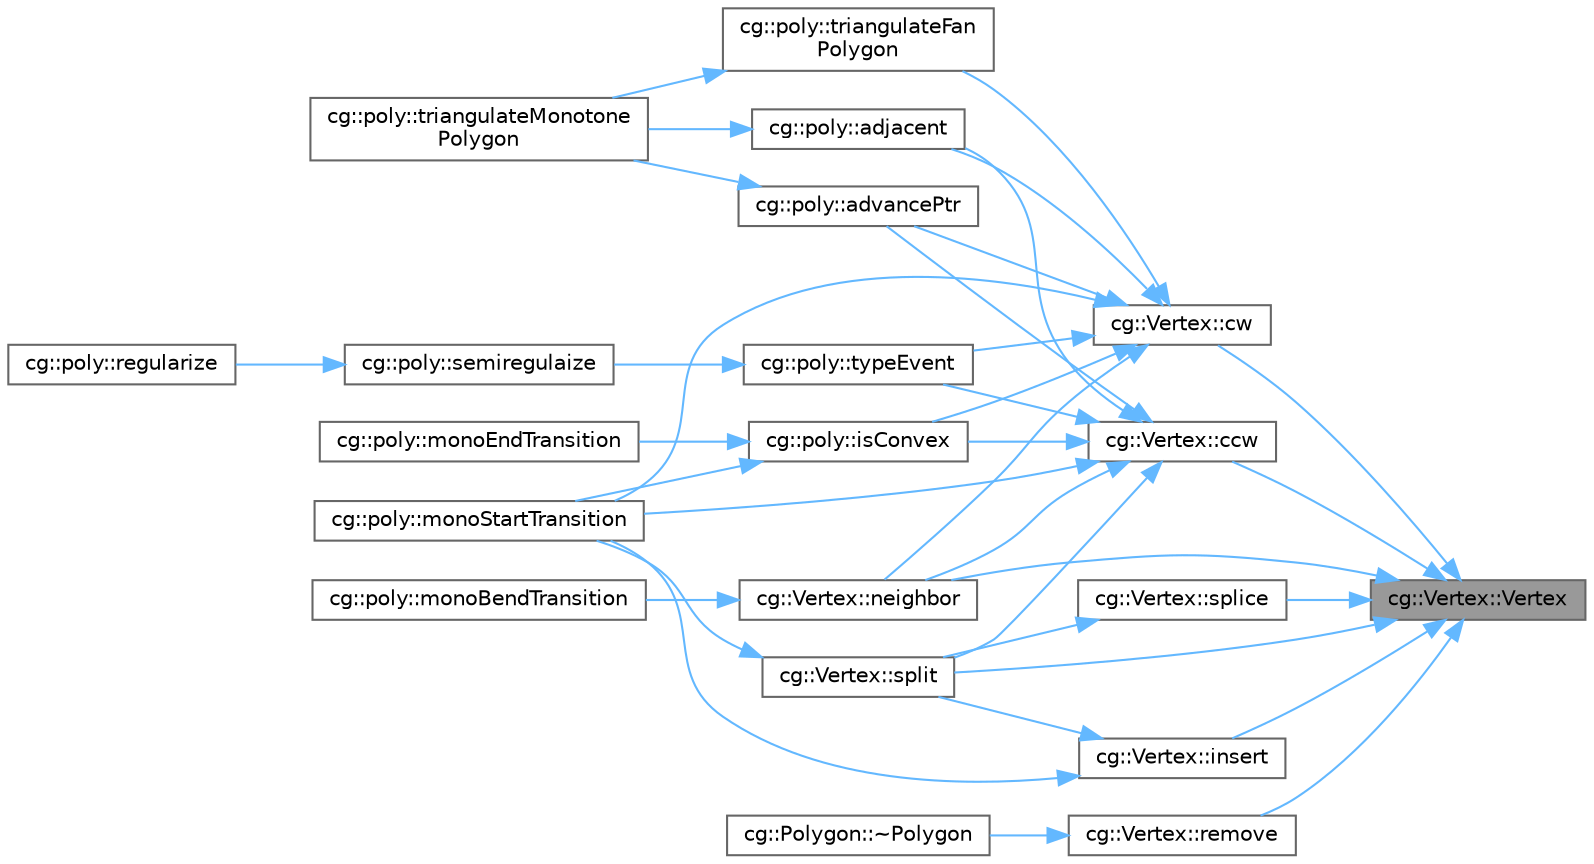 digraph "cg::Vertex::Vertex"
{
 // LATEX_PDF_SIZE
  bgcolor="transparent";
  edge [fontname=Helvetica,fontsize=10,labelfontname=Helvetica,labelfontsize=10];
  node [fontname=Helvetica,fontsize=10,shape=box,height=0.2,width=0.4];
  rankdir="RL";
  Node1 [id="Node000001",label="cg::Vertex::Vertex",height=0.2,width=0.4,color="gray40", fillcolor="grey60", style="filled", fontcolor="black",tooltip=" "];
  Node1 -> Node2 [id="edge1_Node000001_Node000002",dir="back",color="steelblue1",style="solid",tooltip=" "];
  Node2 [id="Node000002",label="cg::Vertex::ccw",height=0.2,width=0.4,color="grey40", fillcolor="white", style="filled",URL="$classcg_1_1_vertex.html#a84cbd80cbc0d3e0e25d69488dfe3b643",tooltip=" "];
  Node2 -> Node3 [id="edge2_Node000002_Node000003",dir="back",color="steelblue1",style="solid",tooltip=" "];
  Node3 [id="Node000003",label="cg::poly::adjacent",height=0.2,width=0.4,color="grey40", fillcolor="white", style="filled",URL="$namespacecg_1_1poly.html#a66f43350eff38c2e52c357569dadef98",tooltip=" "];
  Node3 -> Node4 [id="edge3_Node000003_Node000004",dir="back",color="steelblue1",style="solid",tooltip=" "];
  Node4 [id="Node000004",label="cg::poly::triangulateMonotone\lPolygon",height=0.2,width=0.4,color="grey40", fillcolor="white", style="filled",URL="$namespacecg_1_1poly.html#a5c3e21f22e899350dae7da334aa9ce32",tooltip=" "];
  Node2 -> Node5 [id="edge4_Node000002_Node000005",dir="back",color="steelblue1",style="solid",tooltip=" "];
  Node5 [id="Node000005",label="cg::poly::advancePtr",height=0.2,width=0.4,color="grey40", fillcolor="white", style="filled",URL="$namespacecg_1_1poly.html#af9c4d63cd6ec5ff4326647cb1913d68d",tooltip=" "];
  Node5 -> Node4 [id="edge5_Node000005_Node000004",dir="back",color="steelblue1",style="solid",tooltip=" "];
  Node2 -> Node6 [id="edge6_Node000002_Node000006",dir="back",color="steelblue1",style="solid",tooltip=" "];
  Node6 [id="Node000006",label="cg::poly::isConvex",height=0.2,width=0.4,color="grey40", fillcolor="white", style="filled",URL="$namespacecg_1_1poly.html#aaa0324a186904785eb510562065f9bb8",tooltip=" "];
  Node6 -> Node7 [id="edge7_Node000006_Node000007",dir="back",color="steelblue1",style="solid",tooltip=" "];
  Node7 [id="Node000007",label="cg::poly::monoEndTransition",height=0.2,width=0.4,color="grey40", fillcolor="white", style="filled",URL="$namespacecg_1_1poly.html#a78515c9391613c13cdb1700cb74ab65b",tooltip=" "];
  Node6 -> Node8 [id="edge8_Node000006_Node000008",dir="back",color="steelblue1",style="solid",tooltip=" "];
  Node8 [id="Node000008",label="cg::poly::monoStartTransition",height=0.2,width=0.4,color="grey40", fillcolor="white", style="filled",URL="$namespacecg_1_1poly.html#acaca1a35cfc0edeac9928426a6107200",tooltip=" "];
  Node2 -> Node8 [id="edge9_Node000002_Node000008",dir="back",color="steelblue1",style="solid",tooltip=" "];
  Node2 -> Node9 [id="edge10_Node000002_Node000009",dir="back",color="steelblue1",style="solid",tooltip=" "];
  Node9 [id="Node000009",label="cg::Vertex::neighbor",height=0.2,width=0.4,color="grey40", fillcolor="white", style="filled",URL="$classcg_1_1_vertex.html#a52fff889967814a6e0f1a680422e7499",tooltip=" "];
  Node9 -> Node10 [id="edge11_Node000009_Node000010",dir="back",color="steelblue1",style="solid",tooltip=" "];
  Node10 [id="Node000010",label="cg::poly::monoBendTransition",height=0.2,width=0.4,color="grey40", fillcolor="white", style="filled",URL="$namespacecg_1_1poly.html#ad76c98b33cec65eabdb2dd4fbb7b2612",tooltip=" "];
  Node2 -> Node11 [id="edge12_Node000002_Node000011",dir="back",color="steelblue1",style="solid",tooltip=" "];
  Node11 [id="Node000011",label="cg::Vertex::split",height=0.2,width=0.4,color="grey40", fillcolor="white", style="filled",URL="$classcg_1_1_vertex.html#acb40dab0d4c6210fc61a3c5a341f6fec",tooltip=" "];
  Node11 -> Node8 [id="edge13_Node000011_Node000008",dir="back",color="steelblue1",style="solid",tooltip=" "];
  Node2 -> Node12 [id="edge14_Node000002_Node000012",dir="back",color="steelblue1",style="solid",tooltip=" "];
  Node12 [id="Node000012",label="cg::poly::typeEvent",height=0.2,width=0.4,color="grey40", fillcolor="white", style="filled",URL="$namespacecg_1_1poly.html#a56163200a0e323579a6d53faea596987",tooltip=" "];
  Node12 -> Node13 [id="edge15_Node000012_Node000013",dir="back",color="steelblue1",style="solid",tooltip=" "];
  Node13 [id="Node000013",label="cg::poly::semiregulaize",height=0.2,width=0.4,color="grey40", fillcolor="white", style="filled",URL="$namespacecg_1_1poly.html#a117aed378691a9a9d4a1c10dc4ecd87f",tooltip=" "];
  Node13 -> Node14 [id="edge16_Node000013_Node000014",dir="back",color="steelblue1",style="solid",tooltip=" "];
  Node14 [id="Node000014",label="cg::poly::regularize",height=0.2,width=0.4,color="grey40", fillcolor="white", style="filled",URL="$namespacecg_1_1poly.html#a7604cbdd72727e05263672997b7ca5bc",tooltip=" "];
  Node1 -> Node15 [id="edge17_Node000001_Node000015",dir="back",color="steelblue1",style="solid",tooltip=" "];
  Node15 [id="Node000015",label="cg::Vertex::cw",height=0.2,width=0.4,color="grey40", fillcolor="white", style="filled",URL="$classcg_1_1_vertex.html#a2585cf0f45ed8c8b8ee891774bc17a7d",tooltip=" "];
  Node15 -> Node3 [id="edge18_Node000015_Node000003",dir="back",color="steelblue1",style="solid",tooltip=" "];
  Node15 -> Node5 [id="edge19_Node000015_Node000005",dir="back",color="steelblue1",style="solid",tooltip=" "];
  Node15 -> Node6 [id="edge20_Node000015_Node000006",dir="back",color="steelblue1",style="solid",tooltip=" "];
  Node15 -> Node8 [id="edge21_Node000015_Node000008",dir="back",color="steelblue1",style="solid",tooltip=" "];
  Node15 -> Node9 [id="edge22_Node000015_Node000009",dir="back",color="steelblue1",style="solid",tooltip=" "];
  Node15 -> Node16 [id="edge23_Node000015_Node000016",dir="back",color="steelblue1",style="solid",tooltip=" "];
  Node16 [id="Node000016",label="cg::poly::triangulateFan\lPolygon",height=0.2,width=0.4,color="grey40", fillcolor="white", style="filled",URL="$namespacecg_1_1poly.html#abe8f341efbb5c86ceaf81a93cbf2fb6a",tooltip=" "];
  Node16 -> Node4 [id="edge24_Node000016_Node000004",dir="back",color="steelblue1",style="solid",tooltip=" "];
  Node15 -> Node12 [id="edge25_Node000015_Node000012",dir="back",color="steelblue1",style="solid",tooltip=" "];
  Node1 -> Node17 [id="edge26_Node000001_Node000017",dir="back",color="steelblue1",style="solid",tooltip=" "];
  Node17 [id="Node000017",label="cg::Vertex::insert",height=0.2,width=0.4,color="grey40", fillcolor="white", style="filled",URL="$classcg_1_1_vertex.html#a197a3a7efbe9dc8f1e97fa43c5ea747b",tooltip=" "];
  Node17 -> Node8 [id="edge27_Node000017_Node000008",dir="back",color="steelblue1",style="solid",tooltip=" "];
  Node17 -> Node11 [id="edge28_Node000017_Node000011",dir="back",color="steelblue1",style="solid",tooltip=" "];
  Node1 -> Node9 [id="edge29_Node000001_Node000009",dir="back",color="steelblue1",style="solid",tooltip=" "];
  Node1 -> Node18 [id="edge30_Node000001_Node000018",dir="back",color="steelblue1",style="solid",tooltip=" "];
  Node18 [id="Node000018",label="cg::Vertex::remove",height=0.2,width=0.4,color="grey40", fillcolor="white", style="filled",URL="$classcg_1_1_vertex.html#a1046ac8fcefce59eafa5d56ec19dce00",tooltip=" "];
  Node18 -> Node19 [id="edge31_Node000018_Node000019",dir="back",color="steelblue1",style="solid",tooltip=" "];
  Node19 [id="Node000019",label="cg::Polygon::~Polygon",height=0.2,width=0.4,color="grey40", fillcolor="white", style="filled",URL="$classcg_1_1_polygon.html#aed21dc6902295c59686ae04469b31630",tooltip=" "];
  Node1 -> Node20 [id="edge32_Node000001_Node000020",dir="back",color="steelblue1",style="solid",tooltip=" "];
  Node20 [id="Node000020",label="cg::Vertex::splice",height=0.2,width=0.4,color="grey40", fillcolor="white", style="filled",URL="$classcg_1_1_vertex.html#a9babba90016b3668fb5d771357e09e69",tooltip=" "];
  Node20 -> Node11 [id="edge33_Node000020_Node000011",dir="back",color="steelblue1",style="solid",tooltip=" "];
  Node1 -> Node11 [id="edge34_Node000001_Node000011",dir="back",color="steelblue1",style="solid",tooltip=" "];
}
